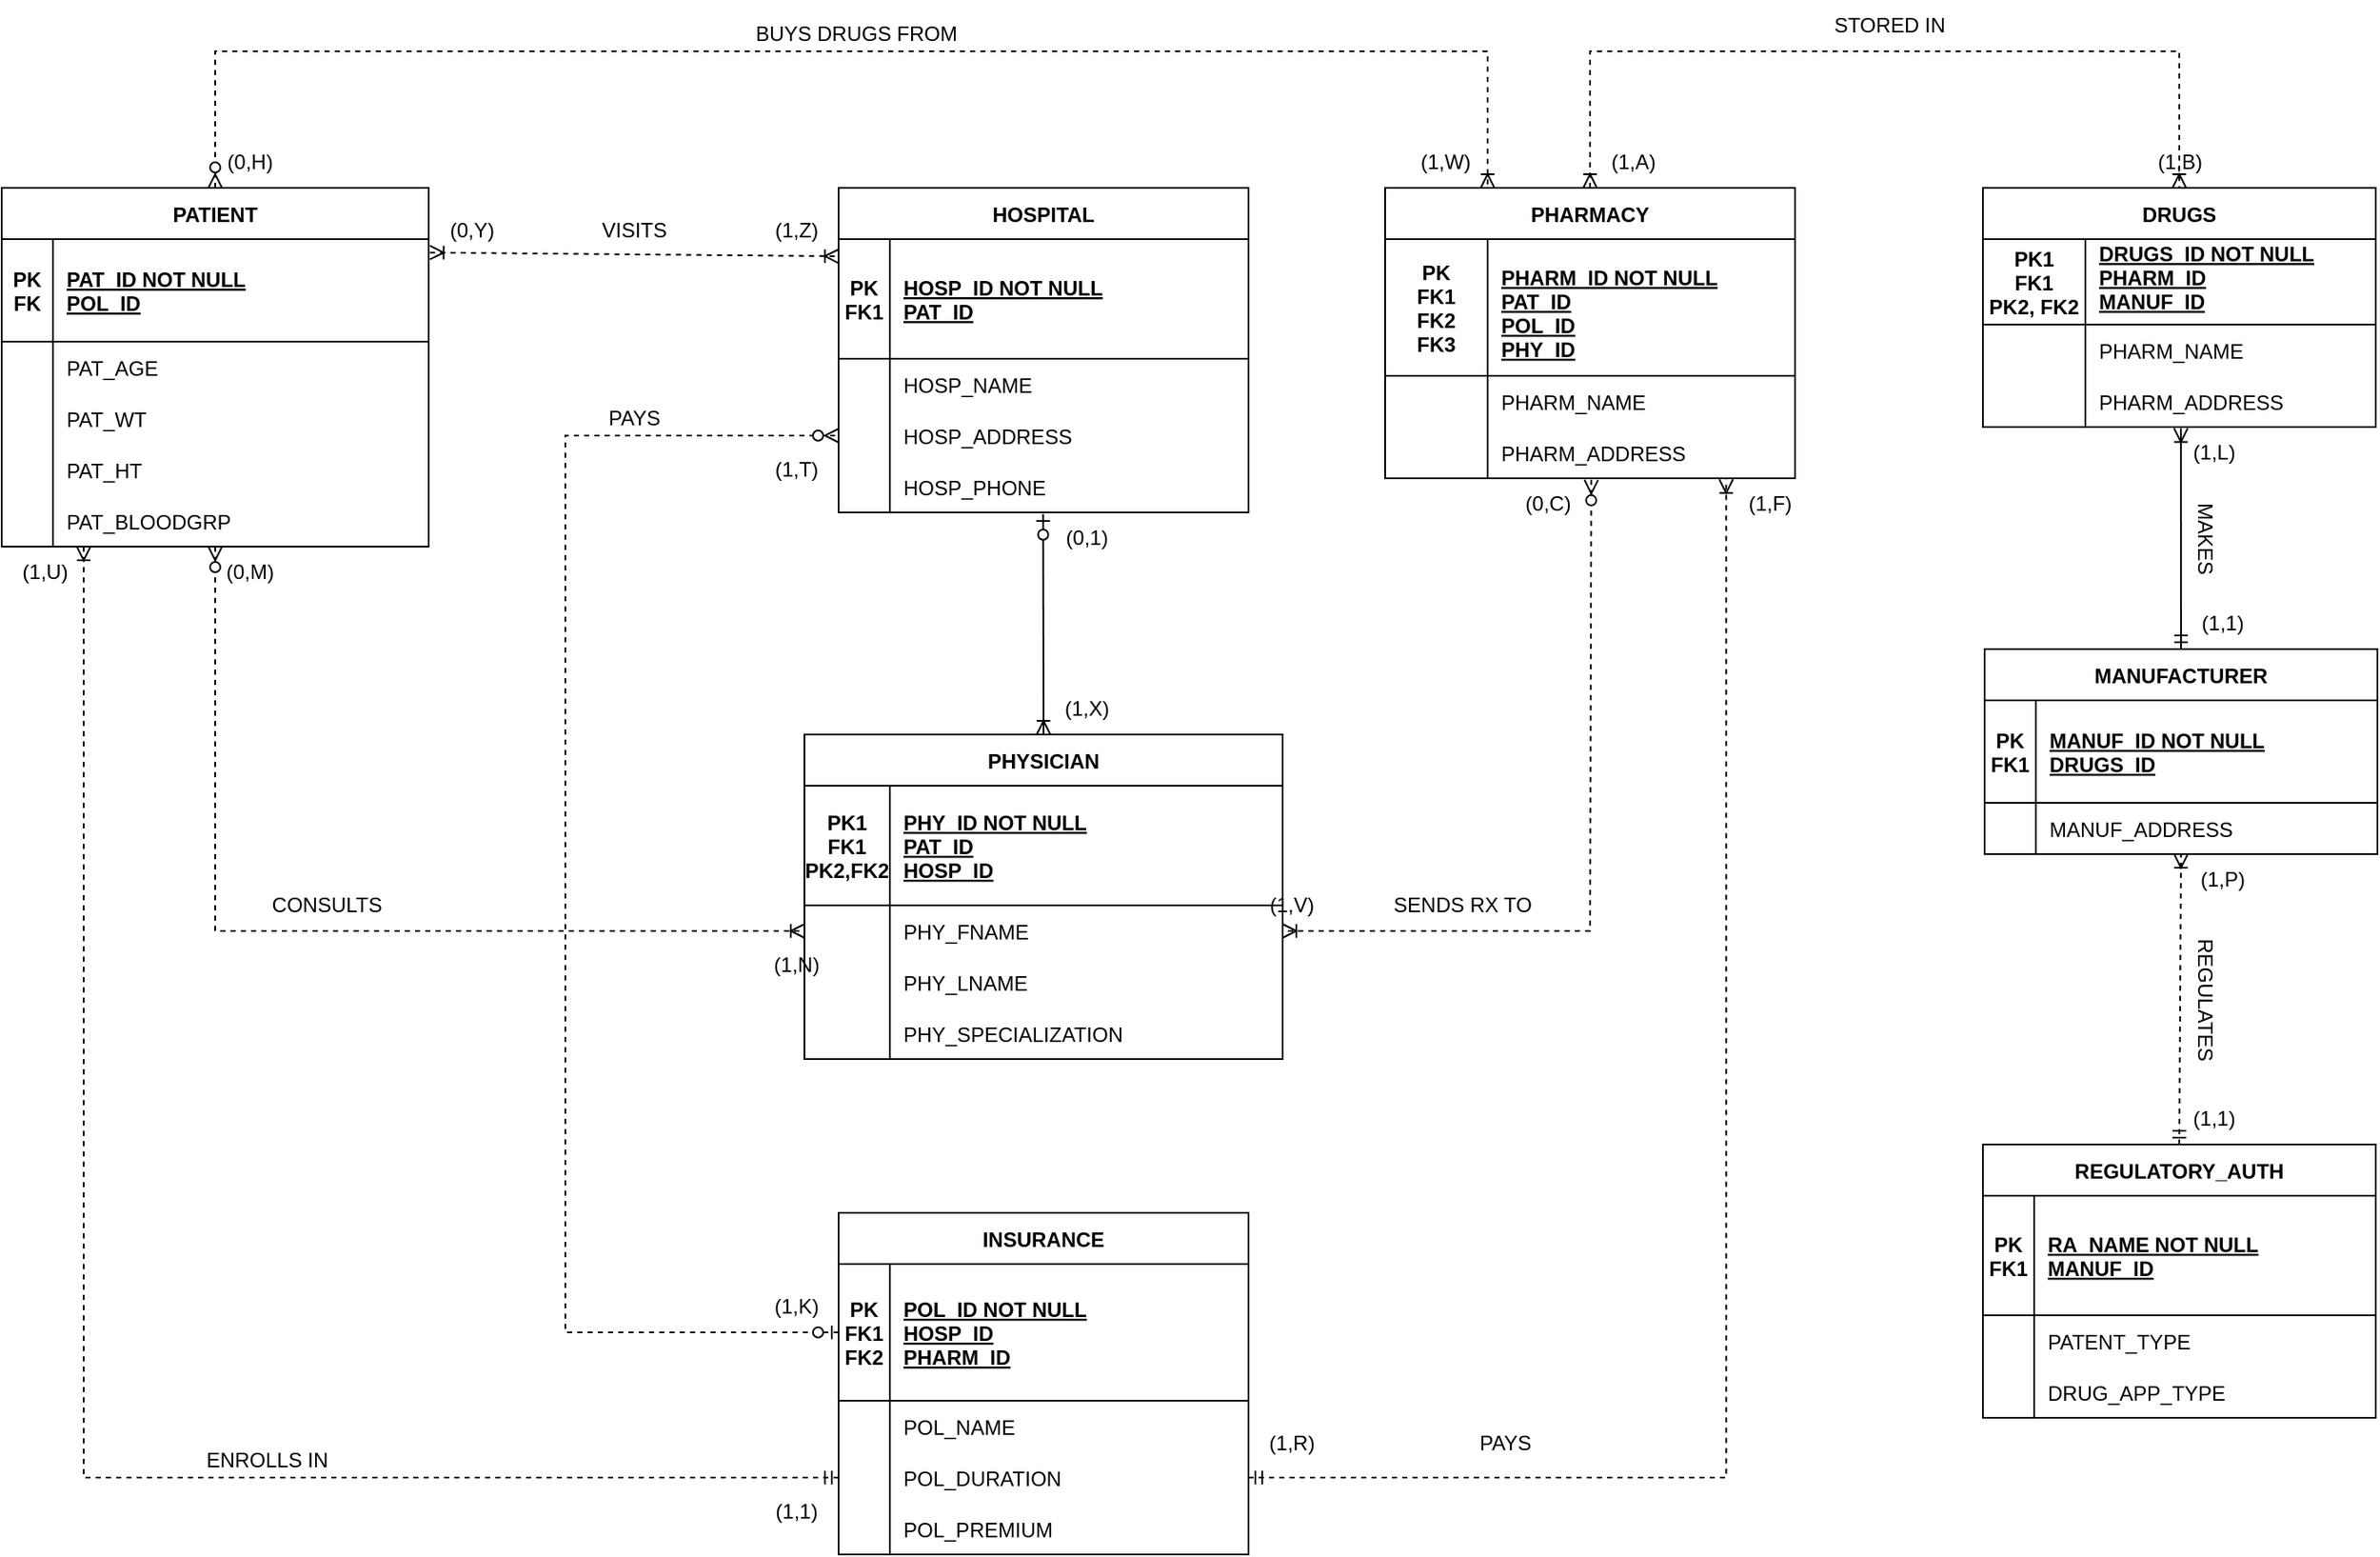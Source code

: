 <mxfile version="20.5.3" type="device"><diagram id="R2lEEEUBdFMjLlhIrx00" name="Page-1"><mxGraphModel dx="1685" dy="1391" grid="1" gridSize="10" guides="1" tooltips="1" connect="1" arrows="1" fold="1" page="0" pageScale="1" pageWidth="850" pageHeight="1100" math="0" shadow="0" extFonts="Permanent Marker^https://fonts.googleapis.com/css?family=Permanent+Marker"><root><mxCell id="0"/><mxCell id="1" parent="0"/><mxCell id="C-vyLk0tnHw3VtMMgP7b-2" value="PHYSICIAN" style="shape=table;startSize=30;container=1;collapsible=1;childLayout=tableLayout;fixedRows=1;rowLines=0;fontStyle=1;align=center;resizeLast=1;" parent="1" vertex="1"><mxGeometry x="580" y="400" width="280" height="190" as="geometry"/></mxCell><mxCell id="C-vyLk0tnHw3VtMMgP7b-3" value="" style="shape=partialRectangle;collapsible=0;dropTarget=0;pointerEvents=0;fillColor=none;points=[[0,0.5],[1,0.5]];portConstraint=eastwest;top=0;left=0;right=0;bottom=1;" parent="C-vyLk0tnHw3VtMMgP7b-2" vertex="1"><mxGeometry y="30" width="280" height="70" as="geometry"/></mxCell><mxCell id="C-vyLk0tnHw3VtMMgP7b-4" value="PK1&#xA;FK1&#xA;PK2,FK2" style="shape=partialRectangle;overflow=hidden;connectable=0;fillColor=none;top=0;left=0;bottom=0;right=0;fontStyle=1;" parent="C-vyLk0tnHw3VtMMgP7b-3" vertex="1"><mxGeometry width="50" height="70" as="geometry"><mxRectangle width="50" height="70" as="alternateBounds"/></mxGeometry></mxCell><mxCell id="C-vyLk0tnHw3VtMMgP7b-5" value="PHY_ID NOT NULL&#xA;PAT_ID&#xA;HOSP_ID" style="shape=partialRectangle;overflow=hidden;connectable=0;fillColor=none;top=0;left=0;bottom=0;right=0;align=left;spacingLeft=6;fontStyle=5;" parent="C-vyLk0tnHw3VtMMgP7b-3" vertex="1"><mxGeometry x="50" width="230" height="70" as="geometry"><mxRectangle width="230" height="70" as="alternateBounds"/></mxGeometry></mxCell><mxCell id="C-vyLk0tnHw3VtMMgP7b-6" value="" style="shape=partialRectangle;collapsible=0;dropTarget=0;pointerEvents=0;fillColor=none;points=[[0,0.5],[1,0.5]];portConstraint=eastwest;top=0;left=0;right=0;bottom=0;" parent="C-vyLk0tnHw3VtMMgP7b-2" vertex="1"><mxGeometry y="100" width="280" height="30" as="geometry"/></mxCell><mxCell id="C-vyLk0tnHw3VtMMgP7b-7" value="" style="shape=partialRectangle;overflow=hidden;connectable=0;fillColor=none;top=0;left=0;bottom=0;right=0;" parent="C-vyLk0tnHw3VtMMgP7b-6" vertex="1"><mxGeometry width="50" height="30" as="geometry"><mxRectangle width="50" height="30" as="alternateBounds"/></mxGeometry></mxCell><mxCell id="C-vyLk0tnHw3VtMMgP7b-8" value="PHY_FNAME" style="shape=partialRectangle;overflow=hidden;connectable=0;fillColor=none;top=0;left=0;bottom=0;right=0;align=left;spacingLeft=6;" parent="C-vyLk0tnHw3VtMMgP7b-6" vertex="1"><mxGeometry x="50" width="230" height="30" as="geometry"><mxRectangle width="230" height="30" as="alternateBounds"/></mxGeometry></mxCell><mxCell id="C-vyLk0tnHw3VtMMgP7b-9" value="" style="shape=partialRectangle;collapsible=0;dropTarget=0;pointerEvents=0;fillColor=none;points=[[0,0.5],[1,0.5]];portConstraint=eastwest;top=0;left=0;right=0;bottom=0;" parent="C-vyLk0tnHw3VtMMgP7b-2" vertex="1"><mxGeometry y="130" width="280" height="30" as="geometry"/></mxCell><mxCell id="C-vyLk0tnHw3VtMMgP7b-10" value="" style="shape=partialRectangle;overflow=hidden;connectable=0;fillColor=none;top=0;left=0;bottom=0;right=0;" parent="C-vyLk0tnHw3VtMMgP7b-9" vertex="1"><mxGeometry width="50" height="30" as="geometry"><mxRectangle width="50" height="30" as="alternateBounds"/></mxGeometry></mxCell><mxCell id="C-vyLk0tnHw3VtMMgP7b-11" value="PHY_LNAME" style="shape=partialRectangle;overflow=hidden;connectable=0;fillColor=none;top=0;left=0;bottom=0;right=0;align=left;spacingLeft=6;" parent="C-vyLk0tnHw3VtMMgP7b-9" vertex="1"><mxGeometry x="50" width="230" height="30" as="geometry"><mxRectangle width="230" height="30" as="alternateBounds"/></mxGeometry></mxCell><mxCell id="gRk83hS2BgvdMHqEXosV-10" value="" style="shape=partialRectangle;collapsible=0;dropTarget=0;pointerEvents=0;fillColor=none;points=[[0,0.5],[1,0.5]];portConstraint=eastwest;top=0;left=0;right=0;bottom=0;" parent="C-vyLk0tnHw3VtMMgP7b-2" vertex="1"><mxGeometry y="160" width="280" height="30" as="geometry"/></mxCell><mxCell id="gRk83hS2BgvdMHqEXosV-11" value="" style="shape=partialRectangle;overflow=hidden;connectable=0;fillColor=none;top=0;left=0;bottom=0;right=0;" parent="gRk83hS2BgvdMHqEXosV-10" vertex="1"><mxGeometry width="50" height="30" as="geometry"><mxRectangle width="50" height="30" as="alternateBounds"/></mxGeometry></mxCell><mxCell id="gRk83hS2BgvdMHqEXosV-12" value="PHY_SPECIALIZATION" style="shape=partialRectangle;overflow=hidden;connectable=0;fillColor=none;top=0;left=0;bottom=0;right=0;align=left;spacingLeft=6;" parent="gRk83hS2BgvdMHqEXosV-10" vertex="1"><mxGeometry x="50" width="230" height="30" as="geometry"><mxRectangle width="230" height="30" as="alternateBounds"/></mxGeometry></mxCell><mxCell id="C-vyLk0tnHw3VtMMgP7b-13" value="HOSPITAL" style="shape=table;startSize=30;container=1;collapsible=1;childLayout=tableLayout;fixedRows=1;rowLines=0;fontStyle=1;align=center;resizeLast=1;" parent="1" vertex="1"><mxGeometry x="600" y="80" width="240" height="190" as="geometry"/></mxCell><mxCell id="C-vyLk0tnHw3VtMMgP7b-14" value="" style="shape=partialRectangle;collapsible=0;dropTarget=0;pointerEvents=0;fillColor=none;points=[[0,0.5],[1,0.5]];portConstraint=eastwest;top=0;left=0;right=0;bottom=1;" parent="C-vyLk0tnHw3VtMMgP7b-13" vertex="1"><mxGeometry y="30" width="240" height="70" as="geometry"/></mxCell><mxCell id="C-vyLk0tnHw3VtMMgP7b-15" value="&#xA;PK&#xA;FK1&#xA;" style="shape=partialRectangle;overflow=hidden;connectable=0;fillColor=none;top=0;left=0;bottom=0;right=0;fontStyle=1;" parent="C-vyLk0tnHw3VtMMgP7b-14" vertex="1"><mxGeometry width="30" height="70" as="geometry"><mxRectangle width="30" height="70" as="alternateBounds"/></mxGeometry></mxCell><mxCell id="C-vyLk0tnHw3VtMMgP7b-16" value="HOSP_ID NOT NULL&#xA;PAT_ID" style="shape=partialRectangle;overflow=hidden;connectable=0;fillColor=none;top=0;left=0;bottom=0;right=0;align=left;spacingLeft=6;fontStyle=5;" parent="C-vyLk0tnHw3VtMMgP7b-14" vertex="1"><mxGeometry x="30" width="210" height="70" as="geometry"><mxRectangle width="210" height="70" as="alternateBounds"/></mxGeometry></mxCell><mxCell id="C-vyLk0tnHw3VtMMgP7b-17" value="" style="shape=partialRectangle;collapsible=0;dropTarget=0;pointerEvents=0;fillColor=none;points=[[0,0.5],[1,0.5]];portConstraint=eastwest;top=0;left=0;right=0;bottom=0;" parent="C-vyLk0tnHw3VtMMgP7b-13" vertex="1"><mxGeometry y="100" width="240" height="30" as="geometry"/></mxCell><mxCell id="C-vyLk0tnHw3VtMMgP7b-18" value="" style="shape=partialRectangle;overflow=hidden;connectable=0;fillColor=none;top=0;left=0;bottom=0;right=0;" parent="C-vyLk0tnHw3VtMMgP7b-17" vertex="1"><mxGeometry width="30" height="30" as="geometry"><mxRectangle width="30" height="30" as="alternateBounds"/></mxGeometry></mxCell><mxCell id="C-vyLk0tnHw3VtMMgP7b-19" value="HOSP_NAME" style="shape=partialRectangle;overflow=hidden;connectable=0;fillColor=none;top=0;left=0;bottom=0;right=0;align=left;spacingLeft=6;" parent="C-vyLk0tnHw3VtMMgP7b-17" vertex="1"><mxGeometry x="30" width="210" height="30" as="geometry"><mxRectangle width="210" height="30" as="alternateBounds"/></mxGeometry></mxCell><mxCell id="C-vyLk0tnHw3VtMMgP7b-20" value="" style="shape=partialRectangle;collapsible=0;dropTarget=0;pointerEvents=0;fillColor=none;points=[[0,0.5],[1,0.5]];portConstraint=eastwest;top=0;left=0;right=0;bottom=0;" parent="C-vyLk0tnHw3VtMMgP7b-13" vertex="1"><mxGeometry y="130" width="240" height="30" as="geometry"/></mxCell><mxCell id="C-vyLk0tnHw3VtMMgP7b-21" value="" style="shape=partialRectangle;overflow=hidden;connectable=0;fillColor=none;top=0;left=0;bottom=0;right=0;" parent="C-vyLk0tnHw3VtMMgP7b-20" vertex="1"><mxGeometry width="30" height="30" as="geometry"><mxRectangle width="30" height="30" as="alternateBounds"/></mxGeometry></mxCell><mxCell id="C-vyLk0tnHw3VtMMgP7b-22" value="HOSP_ADDRESS" style="shape=partialRectangle;overflow=hidden;connectable=0;fillColor=none;top=0;left=0;bottom=0;right=0;align=left;spacingLeft=6;" parent="C-vyLk0tnHw3VtMMgP7b-20" vertex="1"><mxGeometry x="30" width="210" height="30" as="geometry"><mxRectangle width="210" height="30" as="alternateBounds"/></mxGeometry></mxCell><mxCell id="gRk83hS2BgvdMHqEXosV-14" value="" style="shape=partialRectangle;collapsible=0;dropTarget=0;pointerEvents=0;fillColor=none;points=[[0,0.5],[1,0.5]];portConstraint=eastwest;top=0;left=0;right=0;bottom=0;" parent="C-vyLk0tnHw3VtMMgP7b-13" vertex="1"><mxGeometry y="160" width="240" height="30" as="geometry"/></mxCell><mxCell id="gRk83hS2BgvdMHqEXosV-15" value="" style="shape=partialRectangle;overflow=hidden;connectable=0;fillColor=none;top=0;left=0;bottom=0;right=0;" parent="gRk83hS2BgvdMHqEXosV-14" vertex="1"><mxGeometry width="30" height="30" as="geometry"><mxRectangle width="30" height="30" as="alternateBounds"/></mxGeometry></mxCell><mxCell id="gRk83hS2BgvdMHqEXosV-16" value="HOSP_PHONE" style="shape=partialRectangle;overflow=hidden;connectable=0;fillColor=none;top=0;left=0;bottom=0;right=0;align=left;spacingLeft=6;" parent="gRk83hS2BgvdMHqEXosV-14" vertex="1"><mxGeometry x="30" width="210" height="30" as="geometry"><mxRectangle width="210" height="30" as="alternateBounds"/></mxGeometry></mxCell><mxCell id="C-vyLk0tnHw3VtMMgP7b-23" value="PATIENT" style="shape=table;startSize=30;container=1;collapsible=1;childLayout=tableLayout;fixedRows=1;rowLines=0;fontStyle=1;align=center;resizeLast=1;" parent="1" vertex="1"><mxGeometry x="110" y="80" width="250" height="210" as="geometry"/></mxCell><mxCell id="C-vyLk0tnHw3VtMMgP7b-24" value="" style="shape=partialRectangle;collapsible=0;dropTarget=0;pointerEvents=0;fillColor=none;points=[[0,0.5],[1,0.5]];portConstraint=eastwest;top=0;left=0;right=0;bottom=1;" parent="C-vyLk0tnHw3VtMMgP7b-23" vertex="1"><mxGeometry y="30" width="250" height="60" as="geometry"/></mxCell><mxCell id="C-vyLk0tnHw3VtMMgP7b-25" value="&#xA;PK&#xA;FK&#xA;" style="shape=partialRectangle;overflow=hidden;connectable=0;fillColor=none;top=0;left=0;bottom=0;right=0;fontStyle=1;" parent="C-vyLk0tnHw3VtMMgP7b-24" vertex="1"><mxGeometry width="30" height="60" as="geometry"><mxRectangle width="30" height="60" as="alternateBounds"/></mxGeometry></mxCell><mxCell id="C-vyLk0tnHw3VtMMgP7b-26" value="PAT_ID NOT NULL&#xA;POL_ID" style="shape=partialRectangle;overflow=hidden;connectable=0;fillColor=none;top=0;left=0;bottom=0;right=0;align=left;spacingLeft=6;fontStyle=5;" parent="C-vyLk0tnHw3VtMMgP7b-24" vertex="1"><mxGeometry x="30" width="220" height="60" as="geometry"><mxRectangle width="220" height="60" as="alternateBounds"/></mxGeometry></mxCell><mxCell id="C-vyLk0tnHw3VtMMgP7b-27" value="" style="shape=partialRectangle;collapsible=0;dropTarget=0;pointerEvents=0;fillColor=none;points=[[0,0.5],[1,0.5]];portConstraint=eastwest;top=0;left=0;right=0;bottom=0;" parent="C-vyLk0tnHw3VtMMgP7b-23" vertex="1"><mxGeometry y="90" width="250" height="30" as="geometry"/></mxCell><mxCell id="C-vyLk0tnHw3VtMMgP7b-28" value="" style="shape=partialRectangle;overflow=hidden;connectable=0;fillColor=none;top=0;left=0;bottom=0;right=0;" parent="C-vyLk0tnHw3VtMMgP7b-27" vertex="1"><mxGeometry width="30" height="30" as="geometry"><mxRectangle width="30" height="30" as="alternateBounds"/></mxGeometry></mxCell><mxCell id="C-vyLk0tnHw3VtMMgP7b-29" value="PAT_AGE" style="shape=partialRectangle;overflow=hidden;connectable=0;fillColor=none;top=0;left=0;bottom=0;right=0;align=left;spacingLeft=6;" parent="C-vyLk0tnHw3VtMMgP7b-27" vertex="1"><mxGeometry x="30" width="220" height="30" as="geometry"><mxRectangle width="220" height="30" as="alternateBounds"/></mxGeometry></mxCell><mxCell id="gRk83hS2BgvdMHqEXosV-1" value="" style="shape=partialRectangle;collapsible=0;dropTarget=0;pointerEvents=0;fillColor=none;points=[[0,0.5],[1,0.5]];portConstraint=eastwest;top=0;left=0;right=0;bottom=0;" parent="C-vyLk0tnHw3VtMMgP7b-23" vertex="1"><mxGeometry y="120" width="250" height="30" as="geometry"/></mxCell><mxCell id="gRk83hS2BgvdMHqEXosV-2" value="" style="shape=partialRectangle;overflow=hidden;connectable=0;fillColor=none;top=0;left=0;bottom=0;right=0;" parent="gRk83hS2BgvdMHqEXosV-1" vertex="1"><mxGeometry width="30" height="30" as="geometry"><mxRectangle width="30" height="30" as="alternateBounds"/></mxGeometry></mxCell><mxCell id="gRk83hS2BgvdMHqEXosV-3" value="PAT_WT" style="shape=partialRectangle;overflow=hidden;connectable=0;fillColor=none;top=0;left=0;bottom=0;right=0;align=left;spacingLeft=6;" parent="gRk83hS2BgvdMHqEXosV-1" vertex="1"><mxGeometry x="30" width="220" height="30" as="geometry"><mxRectangle width="220" height="30" as="alternateBounds"/></mxGeometry></mxCell><mxCell id="gRk83hS2BgvdMHqEXosV-4" value="" style="shape=partialRectangle;collapsible=0;dropTarget=0;pointerEvents=0;fillColor=none;points=[[0,0.5],[1,0.5]];portConstraint=eastwest;top=0;left=0;right=0;bottom=0;" parent="C-vyLk0tnHw3VtMMgP7b-23" vertex="1"><mxGeometry y="150" width="250" height="30" as="geometry"/></mxCell><mxCell id="gRk83hS2BgvdMHqEXosV-5" value="" style="shape=partialRectangle;overflow=hidden;connectable=0;fillColor=none;top=0;left=0;bottom=0;right=0;" parent="gRk83hS2BgvdMHqEXosV-4" vertex="1"><mxGeometry width="30" height="30" as="geometry"><mxRectangle width="30" height="30" as="alternateBounds"/></mxGeometry></mxCell><mxCell id="gRk83hS2BgvdMHqEXosV-6" value="PAT_HT" style="shape=partialRectangle;overflow=hidden;connectable=0;fillColor=none;top=0;left=0;bottom=0;right=0;align=left;spacingLeft=6;" parent="gRk83hS2BgvdMHqEXosV-4" vertex="1"><mxGeometry x="30" width="220" height="30" as="geometry"><mxRectangle width="220" height="30" as="alternateBounds"/></mxGeometry></mxCell><mxCell id="gRk83hS2BgvdMHqEXosV-7" value="" style="shape=partialRectangle;collapsible=0;dropTarget=0;pointerEvents=0;fillColor=none;points=[[0,0.5],[1,0.5]];portConstraint=eastwest;top=0;left=0;right=0;bottom=0;" parent="C-vyLk0tnHw3VtMMgP7b-23" vertex="1"><mxGeometry y="180" width="250" height="30" as="geometry"/></mxCell><mxCell id="gRk83hS2BgvdMHqEXosV-8" value="" style="shape=partialRectangle;overflow=hidden;connectable=0;fillColor=none;top=0;left=0;bottom=0;right=0;" parent="gRk83hS2BgvdMHqEXosV-7" vertex="1"><mxGeometry width="30" height="30" as="geometry"><mxRectangle width="30" height="30" as="alternateBounds"/></mxGeometry></mxCell><mxCell id="gRk83hS2BgvdMHqEXosV-9" value="PAT_BLOODGRP" style="shape=partialRectangle;overflow=hidden;connectable=0;fillColor=none;top=0;left=0;bottom=0;right=0;align=left;spacingLeft=6;" parent="gRk83hS2BgvdMHqEXosV-7" vertex="1"><mxGeometry x="30" width="220" height="30" as="geometry"><mxRectangle width="220" height="30" as="alternateBounds"/></mxGeometry></mxCell><mxCell id="gRk83hS2BgvdMHqEXosV-17" value="" style="edgeStyle=orthogonalEdgeStyle;fontSize=12;html=1;endArrow=ERoneToMany;startArrow=ERzeroToMany;rounded=0;entryX=0;entryY=0.5;entryDx=0;entryDy=0;exitX=0.5;exitY=1;exitDx=0;exitDy=0;dashed=1;" parent="1" source="C-vyLk0tnHw3VtMMgP7b-23" target="C-vyLk0tnHw3VtMMgP7b-6" edge="1"><mxGeometry width="100" height="100" relative="1" as="geometry"><mxPoint x="380" y="560" as="sourcePoint"/><mxPoint x="420" y="420" as="targetPoint"/><Array as="points"><mxPoint x="235" y="515"/></Array></mxGeometry></mxCell><mxCell id="gRk83hS2BgvdMHqEXosV-18" value="(0,M)" style="text;html=1;align=center;verticalAlign=middle;resizable=0;points=[];autosize=1;strokeColor=none;fillColor=none;" parent="1" vertex="1"><mxGeometry x="230" y="290" width="50" height="30" as="geometry"/></mxCell><mxCell id="gRk83hS2BgvdMHqEXosV-19" value="(1,N)" style="text;html=1;align=center;verticalAlign=middle;resizable=0;points=[];autosize=1;strokeColor=none;fillColor=none;" parent="1" vertex="1"><mxGeometry x="550" y="520" width="50" height="30" as="geometry"/></mxCell><mxCell id="gRk83hS2BgvdMHqEXosV-21" value="" style="fontSize=12;html=1;endArrow=ERoneToMany;startArrow=ERzeroToOne;rounded=0;entryX=0.5;entryY=0;entryDx=0;entryDy=0;exitX=0.499;exitY=1.033;exitDx=0;exitDy=0;exitPerimeter=0;" parent="1" source="gRk83hS2BgvdMHqEXosV-14" target="C-vyLk0tnHw3VtMMgP7b-2" edge="1"><mxGeometry width="100" height="100" relative="1" as="geometry"><mxPoint x="600" y="290" as="sourcePoint"/><mxPoint x="770" y="290" as="targetPoint"/></mxGeometry></mxCell><mxCell id="gRk83hS2BgvdMHqEXosV-22" value="(0,1)" style="text;html=1;align=center;verticalAlign=middle;resizable=0;points=[];autosize=1;strokeColor=none;fillColor=none;" parent="1" vertex="1"><mxGeometry x="720" y="270" width="50" height="30" as="geometry"/></mxCell><mxCell id="gRk83hS2BgvdMHqEXosV-23" value="(1,X)" style="text;html=1;align=center;verticalAlign=middle;resizable=0;points=[];autosize=1;strokeColor=none;fillColor=none;" parent="1" vertex="1"><mxGeometry x="720" y="370" width="50" height="30" as="geometry"/></mxCell><mxCell id="gRk83hS2BgvdMHqEXosV-24" value="" style="fontSize=12;html=1;endArrow=ERoneToMany;startArrow=ERoneToMany;rounded=0;exitX=1.003;exitY=0.131;exitDx=0;exitDy=0;entryX=0;entryY=0.143;entryDx=0;entryDy=0;entryPerimeter=0;exitPerimeter=0;dashed=1;" parent="1" source="C-vyLk0tnHw3VtMMgP7b-24" target="C-vyLk0tnHw3VtMMgP7b-14" edge="1"><mxGeometry width="100" height="100" relative="1" as="geometry"><mxPoint x="400" y="60" as="sourcePoint"/><mxPoint x="640" y="390" as="targetPoint"/></mxGeometry></mxCell><mxCell id="gRk83hS2BgvdMHqEXosV-25" value="(0,Y)" style="text;html=1;align=center;verticalAlign=middle;resizable=0;points=[];autosize=1;strokeColor=none;fillColor=none;" parent="1" vertex="1"><mxGeometry x="360" y="90" width="50" height="30" as="geometry"/></mxCell><mxCell id="gRk83hS2BgvdMHqEXosV-26" value="(1,Z)" style="text;html=1;align=center;verticalAlign=middle;resizable=0;points=[];autosize=1;strokeColor=none;fillColor=none;" parent="1" vertex="1"><mxGeometry x="550" y="90" width="50" height="30" as="geometry"/></mxCell><mxCell id="gRk83hS2BgvdMHqEXosV-30" value="PHARMACY" style="shape=table;startSize=30;container=1;collapsible=1;childLayout=tableLayout;fixedRows=1;rowLines=0;fontStyle=1;align=center;resizeLast=1;" parent="1" vertex="1"><mxGeometry x="920" y="80" width="240" height="170" as="geometry"/></mxCell><mxCell id="gRk83hS2BgvdMHqEXosV-31" value="" style="shape=partialRectangle;collapsible=0;dropTarget=0;pointerEvents=0;fillColor=none;points=[[0,0.5],[1,0.5]];portConstraint=eastwest;top=0;left=0;right=0;bottom=1;" parent="gRk83hS2BgvdMHqEXosV-30" vertex="1"><mxGeometry y="30" width="240" height="80" as="geometry"/></mxCell><mxCell id="gRk83hS2BgvdMHqEXosV-32" value="PK&#xA;FK1&#xA;FK2&#xA;FK3" style="shape=partialRectangle;overflow=hidden;connectable=0;fillColor=none;top=0;left=0;bottom=0;right=0;fontStyle=1;" parent="gRk83hS2BgvdMHqEXosV-31" vertex="1"><mxGeometry width="60" height="80" as="geometry"><mxRectangle width="60" height="80" as="alternateBounds"/></mxGeometry></mxCell><mxCell id="gRk83hS2BgvdMHqEXosV-33" value="&#xA;PHARM_ID NOT NULL&#xA;PAT_ID&#xA;POL_ID&#xA;PHY_ID&#xA;" style="shape=partialRectangle;overflow=hidden;connectable=0;fillColor=none;top=0;left=0;bottom=0;right=0;align=left;spacingLeft=6;fontStyle=5;" parent="gRk83hS2BgvdMHqEXosV-31" vertex="1"><mxGeometry x="60" width="180" height="80" as="geometry"><mxRectangle width="180" height="80" as="alternateBounds"/></mxGeometry></mxCell><mxCell id="gRk83hS2BgvdMHqEXosV-34" value="" style="shape=partialRectangle;collapsible=0;dropTarget=0;pointerEvents=0;fillColor=none;points=[[0,0.5],[1,0.5]];portConstraint=eastwest;top=0;left=0;right=0;bottom=0;" parent="gRk83hS2BgvdMHqEXosV-30" vertex="1"><mxGeometry y="110" width="240" height="30" as="geometry"/></mxCell><mxCell id="gRk83hS2BgvdMHqEXosV-35" value="" style="shape=partialRectangle;overflow=hidden;connectable=0;fillColor=none;top=0;left=0;bottom=0;right=0;" parent="gRk83hS2BgvdMHqEXosV-34" vertex="1"><mxGeometry width="60" height="30" as="geometry"><mxRectangle width="60" height="30" as="alternateBounds"/></mxGeometry></mxCell><mxCell id="gRk83hS2BgvdMHqEXosV-36" value="PHARM_NAME" style="shape=partialRectangle;overflow=hidden;connectable=0;fillColor=none;top=0;left=0;bottom=0;right=0;align=left;spacingLeft=6;" parent="gRk83hS2BgvdMHqEXosV-34" vertex="1"><mxGeometry x="60" width="180" height="30" as="geometry"><mxRectangle width="180" height="30" as="alternateBounds"/></mxGeometry></mxCell><mxCell id="gRk83hS2BgvdMHqEXosV-37" value="" style="shape=partialRectangle;collapsible=0;dropTarget=0;pointerEvents=0;fillColor=none;points=[[0,0.5],[1,0.5]];portConstraint=eastwest;top=0;left=0;right=0;bottom=0;" parent="gRk83hS2BgvdMHqEXosV-30" vertex="1"><mxGeometry y="140" width="240" height="30" as="geometry"/></mxCell><mxCell id="gRk83hS2BgvdMHqEXosV-38" value="" style="shape=partialRectangle;overflow=hidden;connectable=0;fillColor=none;top=0;left=0;bottom=0;right=0;" parent="gRk83hS2BgvdMHqEXosV-37" vertex="1"><mxGeometry width="60" height="30" as="geometry"><mxRectangle width="60" height="30" as="alternateBounds"/></mxGeometry></mxCell><mxCell id="gRk83hS2BgvdMHqEXosV-39" value="PHARM_ADDRESS" style="shape=partialRectangle;overflow=hidden;connectable=0;fillColor=none;top=0;left=0;bottom=0;right=0;align=left;spacingLeft=6;" parent="gRk83hS2BgvdMHqEXosV-37" vertex="1"><mxGeometry x="60" width="180" height="30" as="geometry"><mxRectangle width="180" height="30" as="alternateBounds"/></mxGeometry></mxCell><mxCell id="gRk83hS2BgvdMHqEXosV-45" value="" style="fontSize=12;html=1;endArrow=ERoneToMany;startArrow=ERzeroToMany;rounded=0;edgeStyle=orthogonalEdgeStyle;exitX=0.503;exitY=1.031;exitDx=0;exitDy=0;exitPerimeter=0;dashed=1;" parent="1" source="gRk83hS2BgvdMHqEXosV-37" target="C-vyLk0tnHw3VtMMgP7b-6" edge="1"><mxGeometry width="100" height="100" relative="1" as="geometry"><mxPoint x="1020" y="320" as="sourcePoint"/><mxPoint x="1160" y="500" as="targetPoint"/><Array as="points"><mxPoint x="1041" y="254"/><mxPoint x="1040" y="254"/><mxPoint x="1040" y="515"/></Array></mxGeometry></mxCell><mxCell id="gRk83hS2BgvdMHqEXosV-46" value="DRUGS" style="shape=table;startSize=30;container=1;collapsible=1;childLayout=tableLayout;fixedRows=1;rowLines=0;fontStyle=1;align=center;resizeLast=1;" parent="1" vertex="1"><mxGeometry x="1270" y="80" width="230" height="140" as="geometry"/></mxCell><mxCell id="gRk83hS2BgvdMHqEXosV-47" value="" style="shape=partialRectangle;collapsible=0;dropTarget=0;pointerEvents=0;fillColor=none;points=[[0,0.5],[1,0.5]];portConstraint=eastwest;top=0;left=0;right=0;bottom=1;" parent="gRk83hS2BgvdMHqEXosV-46" vertex="1"><mxGeometry y="30" width="230" height="50" as="geometry"/></mxCell><mxCell id="gRk83hS2BgvdMHqEXosV-48" value="PK1&#xA;FK1&#xA;PK2, FK2" style="shape=partialRectangle;overflow=hidden;connectable=0;fillColor=none;top=0;left=0;bottom=0;right=0;fontStyle=1;" parent="gRk83hS2BgvdMHqEXosV-47" vertex="1"><mxGeometry width="60" height="50" as="geometry"><mxRectangle width="60" height="50" as="alternateBounds"/></mxGeometry></mxCell><mxCell id="gRk83hS2BgvdMHqEXosV-49" value="DRUGS_ID NOT NULL&#xA;PHARM_ID&#xA;MANUF_ID&#xA;" style="shape=partialRectangle;overflow=hidden;connectable=0;fillColor=none;top=0;left=0;bottom=0;right=0;align=left;spacingLeft=6;fontStyle=5;" parent="gRk83hS2BgvdMHqEXosV-47" vertex="1"><mxGeometry x="60" width="170" height="50" as="geometry"><mxRectangle width="170" height="50" as="alternateBounds"/></mxGeometry></mxCell><mxCell id="gRk83hS2BgvdMHqEXosV-50" value="" style="shape=partialRectangle;collapsible=0;dropTarget=0;pointerEvents=0;fillColor=none;points=[[0,0.5],[1,0.5]];portConstraint=eastwest;top=0;left=0;right=0;bottom=0;" parent="gRk83hS2BgvdMHqEXosV-46" vertex="1"><mxGeometry y="80" width="230" height="30" as="geometry"/></mxCell><mxCell id="gRk83hS2BgvdMHqEXosV-51" value="" style="shape=partialRectangle;overflow=hidden;connectable=0;fillColor=none;top=0;left=0;bottom=0;right=0;" parent="gRk83hS2BgvdMHqEXosV-50" vertex="1"><mxGeometry width="60" height="30" as="geometry"><mxRectangle width="60" height="30" as="alternateBounds"/></mxGeometry></mxCell><mxCell id="gRk83hS2BgvdMHqEXosV-52" value="PHARM_NAME" style="shape=partialRectangle;overflow=hidden;connectable=0;fillColor=none;top=0;left=0;bottom=0;right=0;align=left;spacingLeft=6;" parent="gRk83hS2BgvdMHqEXosV-50" vertex="1"><mxGeometry x="60" width="170" height="30" as="geometry"><mxRectangle width="170" height="30" as="alternateBounds"/></mxGeometry></mxCell><mxCell id="gRk83hS2BgvdMHqEXosV-53" value="" style="shape=partialRectangle;collapsible=0;dropTarget=0;pointerEvents=0;fillColor=none;points=[[0,0.5],[1,0.5]];portConstraint=eastwest;top=0;left=0;right=0;bottom=0;" parent="gRk83hS2BgvdMHqEXosV-46" vertex="1"><mxGeometry y="110" width="230" height="30" as="geometry"/></mxCell><mxCell id="gRk83hS2BgvdMHqEXosV-54" value="" style="shape=partialRectangle;overflow=hidden;connectable=0;fillColor=none;top=0;left=0;bottom=0;right=0;" parent="gRk83hS2BgvdMHqEXosV-53" vertex="1"><mxGeometry width="60" height="30" as="geometry"><mxRectangle width="60" height="30" as="alternateBounds"/></mxGeometry></mxCell><mxCell id="gRk83hS2BgvdMHqEXosV-55" value="PHARM_ADDRESS" style="shape=partialRectangle;overflow=hidden;connectable=0;fillColor=none;top=0;left=0;bottom=0;right=0;align=left;spacingLeft=6;" parent="gRk83hS2BgvdMHqEXosV-53" vertex="1"><mxGeometry x="60" width="170" height="30" as="geometry"><mxRectangle width="170" height="30" as="alternateBounds"/></mxGeometry></mxCell><mxCell id="gRk83hS2BgvdMHqEXosV-57" value="" style="edgeStyle=orthogonalEdgeStyle;fontSize=12;html=1;endArrow=ERoneToMany;startArrow=ERoneToMany;rounded=0;exitX=0.5;exitY=0;exitDx=0;exitDy=0;entryX=0.5;entryY=0;entryDx=0;entryDy=0;dashed=1;" parent="1" source="gRk83hS2BgvdMHqEXosV-30" target="gRk83hS2BgvdMHqEXosV-46" edge="1"><mxGeometry width="100" height="100" relative="1" as="geometry"><mxPoint x="1210" y="20" as="sourcePoint"/><mxPoint x="1310" y="-80" as="targetPoint"/><Array as="points"><mxPoint x="1040"/><mxPoint x="1385"/></Array></mxGeometry></mxCell><mxCell id="gRk83hS2BgvdMHqEXosV-58" value="(0,C)" style="text;html=1;align=center;verticalAlign=middle;resizable=0;points=[];autosize=1;strokeColor=none;fillColor=none;" parent="1" vertex="1"><mxGeometry x="990" y="250" width="50" height="30" as="geometry"/></mxCell><mxCell id="gRk83hS2BgvdMHqEXosV-60" value="(1,V)" style="text;html=1;align=center;verticalAlign=middle;resizable=0;points=[];autosize=1;strokeColor=none;fillColor=none;" parent="1" vertex="1"><mxGeometry x="840" y="485" width="50" height="30" as="geometry"/></mxCell><mxCell id="gRk83hS2BgvdMHqEXosV-61" value="(1,A)" style="text;html=1;align=center;verticalAlign=middle;resizable=0;points=[];autosize=1;strokeColor=none;fillColor=none;" parent="1" vertex="1"><mxGeometry x="1040" y="50" width="50" height="30" as="geometry"/></mxCell><mxCell id="gRk83hS2BgvdMHqEXosV-62" value="(1,B)" style="text;html=1;align=center;verticalAlign=middle;resizable=0;points=[];autosize=1;strokeColor=none;fillColor=none;" parent="1" vertex="1"><mxGeometry x="1360" y="50" width="50" height="30" as="geometry"/></mxCell><mxCell id="gRk83hS2BgvdMHqEXosV-63" value="MANUFACTURER" style="shape=table;startSize=30;container=1;collapsible=1;childLayout=tableLayout;fixedRows=1;rowLines=0;fontStyle=1;align=center;resizeLast=1;" parent="1" vertex="1"><mxGeometry x="1271" y="350" width="230" height="120" as="geometry"/></mxCell><mxCell id="gRk83hS2BgvdMHqEXosV-64" value="" style="shape=partialRectangle;collapsible=0;dropTarget=0;pointerEvents=0;fillColor=none;points=[[0,0.5],[1,0.5]];portConstraint=eastwest;top=0;left=0;right=0;bottom=1;" parent="gRk83hS2BgvdMHqEXosV-63" vertex="1"><mxGeometry y="30" width="230" height="60" as="geometry"/></mxCell><mxCell id="gRk83hS2BgvdMHqEXosV-65" value="PK&#xA;FK1" style="shape=partialRectangle;overflow=hidden;connectable=0;fillColor=none;top=0;left=0;bottom=0;right=0;fontStyle=1;" parent="gRk83hS2BgvdMHqEXosV-64" vertex="1"><mxGeometry width="30" height="60" as="geometry"><mxRectangle width="30" height="60" as="alternateBounds"/></mxGeometry></mxCell><mxCell id="gRk83hS2BgvdMHqEXosV-66" value="MANUF_ID NOT NULL&#xA;DRUGS_ID" style="shape=partialRectangle;overflow=hidden;connectable=0;fillColor=none;top=0;left=0;bottom=0;right=0;align=left;spacingLeft=6;fontStyle=5;" parent="gRk83hS2BgvdMHqEXosV-64" vertex="1"><mxGeometry x="30" width="200" height="60" as="geometry"><mxRectangle width="200" height="60" as="alternateBounds"/></mxGeometry></mxCell><mxCell id="gRk83hS2BgvdMHqEXosV-70" value="" style="shape=partialRectangle;collapsible=0;dropTarget=0;pointerEvents=0;fillColor=none;points=[[0,0.5],[1,0.5]];portConstraint=eastwest;top=0;left=0;right=0;bottom=0;" parent="gRk83hS2BgvdMHqEXosV-63" vertex="1"><mxGeometry y="90" width="230" height="30" as="geometry"/></mxCell><mxCell id="gRk83hS2BgvdMHqEXosV-71" value="" style="shape=partialRectangle;overflow=hidden;connectable=0;fillColor=none;top=0;left=0;bottom=0;right=0;" parent="gRk83hS2BgvdMHqEXosV-70" vertex="1"><mxGeometry width="30" height="30" as="geometry"><mxRectangle width="30" height="30" as="alternateBounds"/></mxGeometry></mxCell><mxCell id="gRk83hS2BgvdMHqEXosV-72" value="MANUF_ADDRESS" style="shape=partialRectangle;overflow=hidden;connectable=0;fillColor=none;top=0;left=0;bottom=0;right=0;align=left;spacingLeft=6;" parent="gRk83hS2BgvdMHqEXosV-70" vertex="1"><mxGeometry x="30" width="200" height="30" as="geometry"><mxRectangle width="200" height="30" as="alternateBounds"/></mxGeometry></mxCell><mxCell id="gRk83hS2BgvdMHqEXosV-73" value="" style="fontSize=12;html=1;endArrow=ERoneToMany;startArrow=ERmandOne;rounded=0;entryX=0.504;entryY=1.024;entryDx=0;entryDy=0;entryPerimeter=0;exitX=0.5;exitY=0;exitDx=0;exitDy=0;" parent="1" source="gRk83hS2BgvdMHqEXosV-63" target="gRk83hS2BgvdMHqEXosV-53" edge="1"><mxGeometry width="100" height="100" relative="1" as="geometry"><mxPoint x="1120" y="410" as="sourcePoint"/><mxPoint x="1220" y="310" as="targetPoint"/></mxGeometry></mxCell><mxCell id="gRk83hS2BgvdMHqEXosV-74" value="REGULATORY_AUTH" style="shape=table;startSize=30;container=1;collapsible=1;childLayout=tableLayout;fixedRows=1;rowLines=0;fontStyle=1;align=center;resizeLast=1;" parent="1" vertex="1"><mxGeometry x="1270" y="640" width="230" height="160" as="geometry"/></mxCell><mxCell id="gRk83hS2BgvdMHqEXosV-75" value="" style="shape=partialRectangle;collapsible=0;dropTarget=0;pointerEvents=0;fillColor=none;points=[[0,0.5],[1,0.5]];portConstraint=eastwest;top=0;left=0;right=0;bottom=1;" parent="gRk83hS2BgvdMHqEXosV-74" vertex="1"><mxGeometry y="30" width="230" height="70" as="geometry"/></mxCell><mxCell id="gRk83hS2BgvdMHqEXosV-76" value="PK&#xA;FK1" style="shape=partialRectangle;overflow=hidden;connectable=0;fillColor=none;top=0;left=0;bottom=0;right=0;fontStyle=1;" parent="gRk83hS2BgvdMHqEXosV-75" vertex="1"><mxGeometry width="30" height="70" as="geometry"><mxRectangle width="30" height="70" as="alternateBounds"/></mxGeometry></mxCell><mxCell id="gRk83hS2BgvdMHqEXosV-77" value="RA_NAME NOT NULL&#xA;MANUF_ID" style="shape=partialRectangle;overflow=hidden;connectable=0;fillColor=none;top=0;left=0;bottom=0;right=0;align=left;spacingLeft=6;fontStyle=5;" parent="gRk83hS2BgvdMHqEXosV-75" vertex="1"><mxGeometry x="30" width="200" height="70" as="geometry"><mxRectangle width="200" height="70" as="alternateBounds"/></mxGeometry></mxCell><mxCell id="gRk83hS2BgvdMHqEXosV-78" value="" style="shape=partialRectangle;collapsible=0;dropTarget=0;pointerEvents=0;fillColor=none;points=[[0,0.5],[1,0.5]];portConstraint=eastwest;top=0;left=0;right=0;bottom=0;" parent="gRk83hS2BgvdMHqEXosV-74" vertex="1"><mxGeometry y="100" width="230" height="30" as="geometry"/></mxCell><mxCell id="gRk83hS2BgvdMHqEXosV-79" value="" style="shape=partialRectangle;overflow=hidden;connectable=0;fillColor=none;top=0;left=0;bottom=0;right=0;" parent="gRk83hS2BgvdMHqEXosV-78" vertex="1"><mxGeometry width="30" height="30" as="geometry"><mxRectangle width="30" height="30" as="alternateBounds"/></mxGeometry></mxCell><mxCell id="gRk83hS2BgvdMHqEXosV-80" value="PATENT_TYPE" style="shape=partialRectangle;overflow=hidden;connectable=0;fillColor=none;top=0;left=0;bottom=0;right=0;align=left;spacingLeft=6;" parent="gRk83hS2BgvdMHqEXosV-78" vertex="1"><mxGeometry x="30" width="200" height="30" as="geometry"><mxRectangle width="200" height="30" as="alternateBounds"/></mxGeometry></mxCell><mxCell id="gRk83hS2BgvdMHqEXosV-81" value="" style="shape=partialRectangle;collapsible=0;dropTarget=0;pointerEvents=0;fillColor=none;points=[[0,0.5],[1,0.5]];portConstraint=eastwest;top=0;left=0;right=0;bottom=0;" parent="gRk83hS2BgvdMHqEXosV-74" vertex="1"><mxGeometry y="130" width="230" height="30" as="geometry"/></mxCell><mxCell id="gRk83hS2BgvdMHqEXosV-82" value="" style="shape=partialRectangle;overflow=hidden;connectable=0;fillColor=none;top=0;left=0;bottom=0;right=0;" parent="gRk83hS2BgvdMHqEXosV-81" vertex="1"><mxGeometry width="30" height="30" as="geometry"><mxRectangle width="30" height="30" as="alternateBounds"/></mxGeometry></mxCell><mxCell id="gRk83hS2BgvdMHqEXosV-83" value="DRUG_APP_TYPE" style="shape=partialRectangle;overflow=hidden;connectable=0;fillColor=none;top=0;left=0;bottom=0;right=0;align=left;spacingLeft=6;" parent="gRk83hS2BgvdMHqEXosV-81" vertex="1"><mxGeometry x="30" width="200" height="30" as="geometry"><mxRectangle width="200" height="30" as="alternateBounds"/></mxGeometry></mxCell><mxCell id="gRk83hS2BgvdMHqEXosV-84" value="" style="fontSize=12;html=1;endArrow=ERoneToMany;startArrow=ERmandOne;rounded=0;exitX=0.5;exitY=0;exitDx=0;exitDy=0;dashed=1;entryX=0.5;entryY=1;entryDx=0;entryDy=0;" parent="1" edge="1" target="gRk83hS2BgvdMHqEXosV-63" source="gRk83hS2BgvdMHqEXosV-74"><mxGeometry width="100" height="100" relative="1" as="geometry"><mxPoint x="1379.04" y="590" as="sourcePoint"/><mxPoint x="1340" y="510" as="targetPoint"/></mxGeometry></mxCell><mxCell id="gRk83hS2BgvdMHqEXosV-85" value="(1,L)" style="text;html=1;align=center;verticalAlign=middle;resizable=0;points=[];autosize=1;strokeColor=none;fillColor=none;" parent="1" vertex="1"><mxGeometry x="1380" y="220" width="50" height="30" as="geometry"/></mxCell><mxCell id="gRk83hS2BgvdMHqEXosV-86" value="(1,1)" style="text;html=1;align=center;verticalAlign=middle;resizable=0;points=[];autosize=1;strokeColor=none;fillColor=none;" parent="1" vertex="1"><mxGeometry x="1385" y="320" width="50" height="30" as="geometry"/></mxCell><mxCell id="gRk83hS2BgvdMHqEXosV-87" value="(1,P)" style="text;html=1;align=center;verticalAlign=middle;resizable=0;points=[];autosize=1;strokeColor=none;fillColor=none;" parent="1" vertex="1"><mxGeometry x="1385" y="470" width="50" height="30" as="geometry"/></mxCell><mxCell id="gRk83hS2BgvdMHqEXosV-88" value="(1,1)" style="text;html=1;align=center;verticalAlign=middle;resizable=0;points=[];autosize=1;strokeColor=none;fillColor=none;" parent="1" vertex="1"><mxGeometry x="1380" y="610" width="50" height="30" as="geometry"/></mxCell><mxCell id="gRk83hS2BgvdMHqEXosV-89" value="INSURANCE" style="shape=table;startSize=30;container=1;collapsible=1;childLayout=tableLayout;fixedRows=1;rowLines=0;fontStyle=1;align=center;resizeLast=1;" parent="1" vertex="1"><mxGeometry x="600" y="680" width="240" height="200" as="geometry"/></mxCell><mxCell id="gRk83hS2BgvdMHqEXosV-90" value="" style="shape=partialRectangle;collapsible=0;dropTarget=0;pointerEvents=0;fillColor=none;points=[[0,0.5],[1,0.5]];portConstraint=eastwest;top=0;left=0;right=0;bottom=1;" parent="gRk83hS2BgvdMHqEXosV-89" vertex="1"><mxGeometry y="30" width="240" height="80" as="geometry"/></mxCell><mxCell id="gRk83hS2BgvdMHqEXosV-91" value="&#xA;PK&#xA;FK1&#xA;FK2&#xA;" style="shape=partialRectangle;overflow=hidden;connectable=0;fillColor=none;top=0;left=0;bottom=0;right=0;fontStyle=1;" parent="gRk83hS2BgvdMHqEXosV-90" vertex="1"><mxGeometry width="30" height="80" as="geometry"><mxRectangle width="30" height="80" as="alternateBounds"/></mxGeometry></mxCell><mxCell id="gRk83hS2BgvdMHqEXosV-92" value="&#xA;POL_ID NOT NULL&#xA;HOSP_ID&#xA;PHARM_ID&#xA;" style="shape=partialRectangle;overflow=hidden;connectable=0;fillColor=none;top=0;left=0;bottom=0;right=0;align=left;spacingLeft=6;fontStyle=5;" parent="gRk83hS2BgvdMHqEXosV-90" vertex="1"><mxGeometry x="30" width="210" height="80" as="geometry"><mxRectangle width="210" height="80" as="alternateBounds"/></mxGeometry></mxCell><mxCell id="gRk83hS2BgvdMHqEXosV-93" value="" style="shape=partialRectangle;collapsible=0;dropTarget=0;pointerEvents=0;fillColor=none;points=[[0,0.5],[1,0.5]];portConstraint=eastwest;top=0;left=0;right=0;bottom=0;" parent="gRk83hS2BgvdMHqEXosV-89" vertex="1"><mxGeometry y="110" width="240" height="30" as="geometry"/></mxCell><mxCell id="gRk83hS2BgvdMHqEXosV-94" value="" style="shape=partialRectangle;overflow=hidden;connectable=0;fillColor=none;top=0;left=0;bottom=0;right=0;" parent="gRk83hS2BgvdMHqEXosV-93" vertex="1"><mxGeometry width="30" height="30" as="geometry"><mxRectangle width="30" height="30" as="alternateBounds"/></mxGeometry></mxCell><mxCell id="gRk83hS2BgvdMHqEXosV-95" value="POL_NAME" style="shape=partialRectangle;overflow=hidden;connectable=0;fillColor=none;top=0;left=0;bottom=0;right=0;align=left;spacingLeft=6;" parent="gRk83hS2BgvdMHqEXosV-93" vertex="1"><mxGeometry x="30" width="210" height="30" as="geometry"><mxRectangle width="210" height="30" as="alternateBounds"/></mxGeometry></mxCell><mxCell id="gRk83hS2BgvdMHqEXosV-96" value="" style="shape=partialRectangle;collapsible=0;dropTarget=0;pointerEvents=0;fillColor=none;points=[[0,0.5],[1,0.5]];portConstraint=eastwest;top=0;left=0;right=0;bottom=0;" parent="gRk83hS2BgvdMHqEXosV-89" vertex="1"><mxGeometry y="140" width="240" height="30" as="geometry"/></mxCell><mxCell id="gRk83hS2BgvdMHqEXosV-97" value="" style="shape=partialRectangle;overflow=hidden;connectable=0;fillColor=none;top=0;left=0;bottom=0;right=0;" parent="gRk83hS2BgvdMHqEXosV-96" vertex="1"><mxGeometry width="30" height="30" as="geometry"><mxRectangle width="30" height="30" as="alternateBounds"/></mxGeometry></mxCell><mxCell id="gRk83hS2BgvdMHqEXosV-98" value="POL_DURATION" style="shape=partialRectangle;overflow=hidden;connectable=0;fillColor=none;top=0;left=0;bottom=0;right=0;align=left;spacingLeft=6;" parent="gRk83hS2BgvdMHqEXosV-96" vertex="1"><mxGeometry x="30" width="210" height="30" as="geometry"><mxRectangle width="210" height="30" as="alternateBounds"/></mxGeometry></mxCell><mxCell id="gRk83hS2BgvdMHqEXosV-99" value="" style="shape=partialRectangle;collapsible=0;dropTarget=0;pointerEvents=0;fillColor=none;points=[[0,0.5],[1,0.5]];portConstraint=eastwest;top=0;left=0;right=0;bottom=0;" parent="gRk83hS2BgvdMHqEXosV-89" vertex="1"><mxGeometry y="170" width="240" height="30" as="geometry"/></mxCell><mxCell id="gRk83hS2BgvdMHqEXosV-100" value="" style="shape=partialRectangle;overflow=hidden;connectable=0;fillColor=none;top=0;left=0;bottom=0;right=0;" parent="gRk83hS2BgvdMHqEXosV-99" vertex="1"><mxGeometry width="30" height="30" as="geometry"><mxRectangle width="30" height="30" as="alternateBounds"/></mxGeometry></mxCell><mxCell id="gRk83hS2BgvdMHqEXosV-101" value="POL_PREMIUM" style="shape=partialRectangle;overflow=hidden;connectable=0;fillColor=none;top=0;left=0;bottom=0;right=0;align=left;spacingLeft=6;" parent="gRk83hS2BgvdMHqEXosV-99" vertex="1"><mxGeometry x="30" width="210" height="30" as="geometry"><mxRectangle width="210" height="30" as="alternateBounds"/></mxGeometry></mxCell><mxCell id="gRk83hS2BgvdMHqEXosV-102" value="" style="fontSize=12;html=1;endArrow=ERoneToMany;startArrow=ERmandOne;rounded=0;exitX=0;exitY=0.5;exitDx=0;exitDy=0;edgeStyle=orthogonalEdgeStyle;dashed=1;" parent="1" source="gRk83hS2BgvdMHqEXosV-96" edge="1"><mxGeometry width="100" height="100" relative="1" as="geometry"><mxPoint x="280" y="779.28" as="sourcePoint"/><mxPoint x="158" y="290" as="targetPoint"/><Array as="points"><mxPoint x="158" y="835"/></Array></mxGeometry></mxCell><mxCell id="gRk83hS2BgvdMHqEXosV-103" value="" style="edgeStyle=orthogonalEdgeStyle;fontSize=12;html=1;endArrow=ERoneToMany;startArrow=ERmandOne;rounded=0;exitX=1;exitY=0.5;exitDx=0;exitDy=0;entryX=0.832;entryY=1.022;entryDx=0;entryDy=0;entryPerimeter=0;dashed=1;" parent="1" source="gRk83hS2BgvdMHqEXosV-96" target="gRk83hS2BgvdMHqEXosV-37" edge="1"><mxGeometry width="100" height="100" relative="1" as="geometry"><mxPoint x="940" y="670" as="sourcePoint"/><mxPoint x="1040" y="570" as="targetPoint"/><Array as="points"><mxPoint x="1120" y="835"/></Array></mxGeometry></mxCell><mxCell id="gRk83hS2BgvdMHqEXosV-104" value="" style="edgeStyle=orthogonalEdgeStyle;fontSize=12;html=1;endArrow=ERzeroToMany;startArrow=ERzeroToOne;rounded=0;exitX=0;exitY=0.5;exitDx=0;exitDy=0;entryX=0;entryY=0.5;entryDx=0;entryDy=0;dashed=1;" parent="1" source="gRk83hS2BgvdMHqEXosV-90" target="C-vyLk0tnHw3VtMMgP7b-20" edge="1"><mxGeometry width="100" height="100" relative="1" as="geometry"><mxPoint x="850" y="845" as="sourcePoint"/><mxPoint x="1129.68" y="260.66" as="targetPoint"/><Array as="points"><mxPoint x="440" y="750"/><mxPoint x="440" y="225"/></Array></mxGeometry></mxCell><mxCell id="gRk83hS2BgvdMHqEXosV-105" value="(1,U)" style="text;html=1;align=center;verticalAlign=middle;resizable=0;points=[];autosize=1;strokeColor=none;fillColor=none;" parent="1" vertex="1"><mxGeometry x="110" y="290" width="50" height="30" as="geometry"/></mxCell><mxCell id="gRk83hS2BgvdMHqEXosV-106" value="(1,1)" style="text;html=1;align=center;verticalAlign=middle;resizable=0;points=[];autosize=1;strokeColor=none;fillColor=none;" parent="1" vertex="1"><mxGeometry x="550" y="840" width="50" height="30" as="geometry"/></mxCell><mxCell id="gRk83hS2BgvdMHqEXosV-107" value="(1,T)" style="text;html=1;align=center;verticalAlign=middle;resizable=0;points=[];autosize=1;strokeColor=none;fillColor=none;" parent="1" vertex="1"><mxGeometry x="550" y="230" width="50" height="30" as="geometry"/></mxCell><mxCell id="gRk83hS2BgvdMHqEXosV-108" value="(1,K)" style="text;html=1;align=center;verticalAlign=middle;resizable=0;points=[];autosize=1;strokeColor=none;fillColor=none;" parent="1" vertex="1"><mxGeometry x="550" y="720" width="50" height="30" as="geometry"/></mxCell><mxCell id="gRk83hS2BgvdMHqEXosV-109" value="(1,R)" style="text;html=1;align=center;verticalAlign=middle;resizable=0;points=[];autosize=1;strokeColor=none;fillColor=none;" parent="1" vertex="1"><mxGeometry x="840" y="800" width="50" height="30" as="geometry"/></mxCell><mxCell id="gRk83hS2BgvdMHqEXosV-110" value="(1,F)" style="text;html=1;align=center;verticalAlign=middle;resizable=0;points=[];autosize=1;strokeColor=none;fillColor=none;" parent="1" vertex="1"><mxGeometry x="1120" y="250" width="50" height="30" as="geometry"/></mxCell><mxCell id="hfn8qFS0H0tuUt2r3HlN-1" value="" style="edgeStyle=orthogonalEdgeStyle;fontSize=12;html=1;endArrow=ERoneToMany;startArrow=ERzeroToMany;rounded=0;dashed=1;exitX=0.5;exitY=0;exitDx=0;exitDy=0;entryX=0.25;entryY=0;entryDx=0;entryDy=0;" edge="1" parent="1" source="C-vyLk0tnHw3VtMMgP7b-23" target="gRk83hS2BgvdMHqEXosV-30"><mxGeometry width="100" height="100" relative="1" as="geometry"><mxPoint x="370" y="-30" as="sourcePoint"/><mxPoint x="470" y="-130" as="targetPoint"/><Array as="points"><mxPoint x="235"/><mxPoint x="980"/></Array></mxGeometry></mxCell><mxCell id="hfn8qFS0H0tuUt2r3HlN-2" value="BUYS DRUGS FROM" style="text;html=1;align=center;verticalAlign=middle;resizable=0;points=[];autosize=1;strokeColor=none;fillColor=none;" vertex="1" parent="1"><mxGeometry x="540" y="-25" width="140" height="30" as="geometry"/></mxCell><mxCell id="hfn8qFS0H0tuUt2r3HlN-3" value="VISITS" style="text;html=1;align=center;verticalAlign=middle;resizable=0;points=[];autosize=1;strokeColor=none;fillColor=none;" vertex="1" parent="1"><mxGeometry x="450" y="90" width="60" height="30" as="geometry"/></mxCell><mxCell id="hfn8qFS0H0tuUt2r3HlN-4" value="PAYS" style="text;html=1;align=center;verticalAlign=middle;resizable=0;points=[];autosize=1;strokeColor=none;fillColor=none;" vertex="1" parent="1"><mxGeometry x="455" y="200" width="50" height="30" as="geometry"/></mxCell><mxCell id="hfn8qFS0H0tuUt2r3HlN-5" value="&lt;div&gt;CONSULTS&lt;/div&gt;" style="text;html=1;align=center;verticalAlign=middle;resizable=0;points=[];autosize=1;strokeColor=none;fillColor=none;" vertex="1" parent="1"><mxGeometry x="255" y="485" width="90" height="30" as="geometry"/></mxCell><mxCell id="hfn8qFS0H0tuUt2r3HlN-6" value="ENROLLS IN" style="text;html=1;align=center;verticalAlign=middle;resizable=0;points=[];autosize=1;strokeColor=none;fillColor=none;" vertex="1" parent="1"><mxGeometry x="220" y="810" width="90" height="30" as="geometry"/></mxCell><mxCell id="hfn8qFS0H0tuUt2r3HlN-7" value="SENDS RX TO" style="text;html=1;align=center;verticalAlign=middle;resizable=0;points=[];autosize=1;strokeColor=none;fillColor=none;" vertex="1" parent="1"><mxGeometry x="915" y="485" width="100" height="30" as="geometry"/></mxCell><mxCell id="hfn8qFS0H0tuUt2r3HlN-8" value="PAYS" style="text;html=1;align=center;verticalAlign=middle;resizable=0;points=[];autosize=1;strokeColor=none;fillColor=none;" vertex="1" parent="1"><mxGeometry x="965" y="800" width="50" height="30" as="geometry"/></mxCell><mxCell id="hfn8qFS0H0tuUt2r3HlN-9" value="STORED IN" style="text;html=1;align=center;verticalAlign=middle;resizable=0;points=[];autosize=1;strokeColor=none;fillColor=none;" vertex="1" parent="1"><mxGeometry x="1170" y="-30" width="90" height="30" as="geometry"/></mxCell><mxCell id="hfn8qFS0H0tuUt2r3HlN-10" value="MAKES" style="text;html=1;align=center;verticalAlign=middle;resizable=0;points=[];autosize=1;strokeColor=none;fillColor=none;rotation=90;" vertex="1" parent="1"><mxGeometry x="1370" y="270" width="60" height="30" as="geometry"/></mxCell><mxCell id="hfn8qFS0H0tuUt2r3HlN-11" value="REGULATES" style="text;html=1;align=center;verticalAlign=middle;resizable=0;points=[];autosize=1;strokeColor=none;fillColor=none;rotation=90;" vertex="1" parent="1"><mxGeometry x="1355" y="540" width="90" height="30" as="geometry"/></mxCell><mxCell id="hfn8qFS0H0tuUt2r3HlN-13" value="(0,H)" style="text;html=1;align=center;verticalAlign=middle;resizable=0;points=[];autosize=1;strokeColor=none;fillColor=none;" vertex="1" parent="1"><mxGeometry x="230" y="50" width="50" height="30" as="geometry"/></mxCell><mxCell id="hfn8qFS0H0tuUt2r3HlN-14" value="(1,W)" style="text;html=1;align=center;verticalAlign=middle;resizable=0;points=[];autosize=1;strokeColor=none;fillColor=none;" vertex="1" parent="1"><mxGeometry x="930" y="50" width="50" height="30" as="geometry"/></mxCell></root></mxGraphModel></diagram></mxfile>